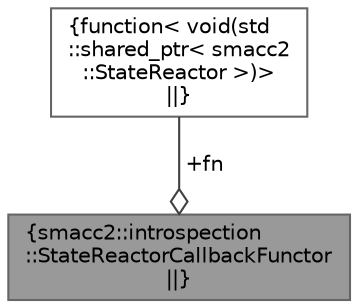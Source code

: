 digraph "smacc2::introspection::StateReactorCallbackFunctor"
{
 // LATEX_PDF_SIZE
  bgcolor="transparent";
  edge [fontname=Helvetica,fontsize=10,labelfontname=Helvetica,labelfontsize=10];
  node [fontname=Helvetica,fontsize=10,shape=box,height=0.2,width=0.4];
  Node1 [label="{smacc2::introspection\l::StateReactorCallbackFunctor\n||}",height=0.2,width=0.4,color="gray40", fillcolor="grey60", style="filled", fontcolor="black",tooltip=" "];
  Node2 -> Node1 [color="grey25",style="solid",label=" +fn" ,arrowhead="odiamond"];
  Node2 [label="{function\< void(std\l::shared_ptr\< smacc2\l::StateReactor \>)\>\n||}",height=0.2,width=0.4,color="gray40", fillcolor="white", style="filled",tooltip=" "];
}
